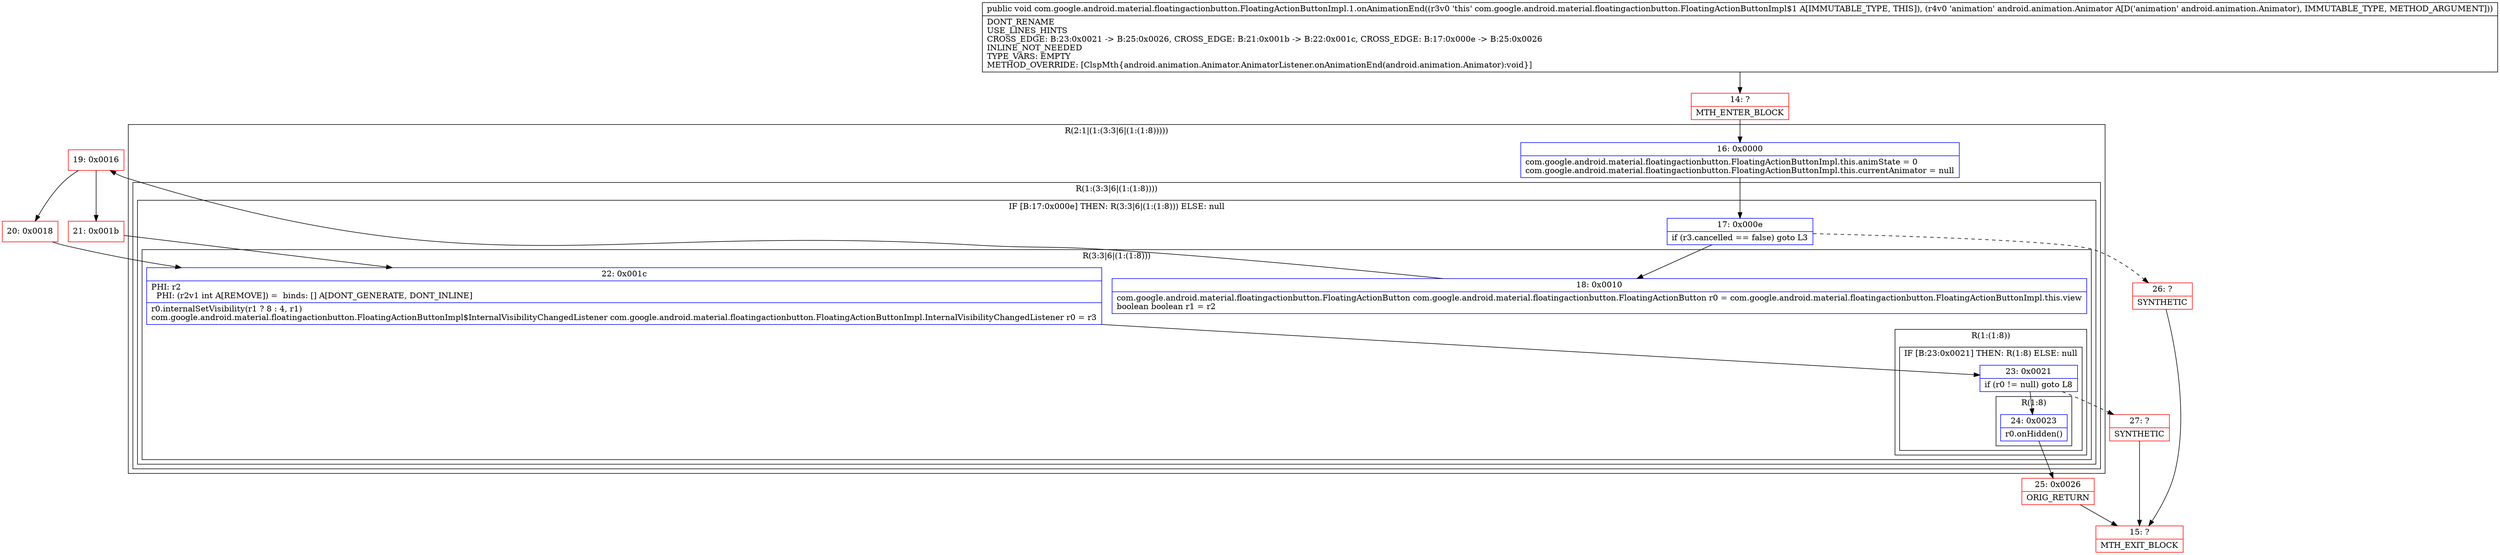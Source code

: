 digraph "CFG forcom.google.android.material.floatingactionbutton.FloatingActionButtonImpl.1.onAnimationEnd(Landroid\/animation\/Animator;)V" {
subgraph cluster_Region_1227477629 {
label = "R(2:1|(1:(3:3|6|(1:(1:8)))))";
node [shape=record,color=blue];
Node_16 [shape=record,label="{16\:\ 0x0000|com.google.android.material.floatingactionbutton.FloatingActionButtonImpl.this.animState = 0\lcom.google.android.material.floatingactionbutton.FloatingActionButtonImpl.this.currentAnimator = null\l}"];
subgraph cluster_Region_806705790 {
label = "R(1:(3:3|6|(1:(1:8))))";
node [shape=record,color=blue];
subgraph cluster_IfRegion_1427239517 {
label = "IF [B:17:0x000e] THEN: R(3:3|6|(1:(1:8))) ELSE: null";
node [shape=record,color=blue];
Node_17 [shape=record,label="{17\:\ 0x000e|if (r3.cancelled == false) goto L3\l}"];
subgraph cluster_Region_1650655085 {
label = "R(3:3|6|(1:(1:8)))";
node [shape=record,color=blue];
Node_18 [shape=record,label="{18\:\ 0x0010|com.google.android.material.floatingactionbutton.FloatingActionButton com.google.android.material.floatingactionbutton.FloatingActionButton r0 = com.google.android.material.floatingactionbutton.FloatingActionButtonImpl.this.view\lboolean boolean r1 = r2\l}"];
Node_22 [shape=record,label="{22\:\ 0x001c|PHI: r2 \l  PHI: (r2v1 int A[REMOVE]) =  binds: [] A[DONT_GENERATE, DONT_INLINE]\l|r0.internalSetVisibility(r1 ? 8 : 4, r1)\lcom.google.android.material.floatingactionbutton.FloatingActionButtonImpl$InternalVisibilityChangedListener com.google.android.material.floatingactionbutton.FloatingActionButtonImpl.InternalVisibilityChangedListener r0 = r3\l}"];
subgraph cluster_Region_1376040732 {
label = "R(1:(1:8))";
node [shape=record,color=blue];
subgraph cluster_IfRegion_727398434 {
label = "IF [B:23:0x0021] THEN: R(1:8) ELSE: null";
node [shape=record,color=blue];
Node_23 [shape=record,label="{23\:\ 0x0021|if (r0 != null) goto L8\l}"];
subgraph cluster_Region_1064338185 {
label = "R(1:8)";
node [shape=record,color=blue];
Node_24 [shape=record,label="{24\:\ 0x0023|r0.onHidden()\l}"];
}
}
}
}
}
}
}
Node_14 [shape=record,color=red,label="{14\:\ ?|MTH_ENTER_BLOCK\l}"];
Node_19 [shape=record,color=red,label="{19\:\ 0x0016}"];
Node_20 [shape=record,color=red,label="{20\:\ 0x0018}"];
Node_25 [shape=record,color=red,label="{25\:\ 0x0026|ORIG_RETURN\l}"];
Node_15 [shape=record,color=red,label="{15\:\ ?|MTH_EXIT_BLOCK\l}"];
Node_27 [shape=record,color=red,label="{27\:\ ?|SYNTHETIC\l}"];
Node_21 [shape=record,color=red,label="{21\:\ 0x001b}"];
Node_26 [shape=record,color=red,label="{26\:\ ?|SYNTHETIC\l}"];
MethodNode[shape=record,label="{public void com.google.android.material.floatingactionbutton.FloatingActionButtonImpl.1.onAnimationEnd((r3v0 'this' com.google.android.material.floatingactionbutton.FloatingActionButtonImpl$1 A[IMMUTABLE_TYPE, THIS]), (r4v0 'animation' android.animation.Animator A[D('animation' android.animation.Animator), IMMUTABLE_TYPE, METHOD_ARGUMENT]))  | DONT_RENAME\lUSE_LINES_HINTS\lCROSS_EDGE: B:23:0x0021 \-\> B:25:0x0026, CROSS_EDGE: B:21:0x001b \-\> B:22:0x001c, CROSS_EDGE: B:17:0x000e \-\> B:25:0x0026\lINLINE_NOT_NEEDED\lTYPE_VARS: EMPTY\lMETHOD_OVERRIDE: [ClspMth\{android.animation.Animator.AnimatorListener.onAnimationEnd(android.animation.Animator):void\}]\l}"];
MethodNode -> Node_14;Node_16 -> Node_17;
Node_17 -> Node_18;
Node_17 -> Node_26[style=dashed];
Node_18 -> Node_19;
Node_22 -> Node_23;
Node_23 -> Node_24;
Node_23 -> Node_27[style=dashed];
Node_24 -> Node_25;
Node_14 -> Node_16;
Node_19 -> Node_20;
Node_19 -> Node_21;
Node_20 -> Node_22;
Node_25 -> Node_15;
Node_27 -> Node_15;
Node_21 -> Node_22;
Node_26 -> Node_15;
}

